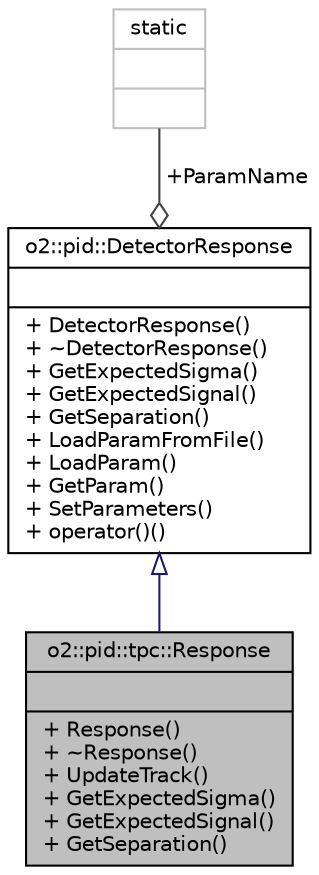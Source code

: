 digraph "o2::pid::tpc::Response"
{
 // INTERACTIVE_SVG=YES
  bgcolor="transparent";
  edge [fontname="Helvetica",fontsize="10",labelfontname="Helvetica",labelfontsize="10"];
  node [fontname="Helvetica",fontsize="10",shape=record];
  Node2 [label="{o2::pid::tpc::Response\n||+ Response()\l+ ~Response()\l+ UpdateTrack()\l+ GetExpectedSigma()\l+ GetExpectedSignal()\l+ GetSeparation()\l}",height=0.2,width=0.4,color="black", fillcolor="grey75", style="filled", fontcolor="black"];
  Node3 -> Node2 [dir="back",color="midnightblue",fontsize="10",style="solid",arrowtail="onormal",fontname="Helvetica"];
  Node3 [label="{o2::pid::DetectorResponse\n||+ DetectorResponse()\l+ ~DetectorResponse()\l+ GetExpectedSigma()\l+ GetExpectedSignal()\l+ GetSeparation()\l+ LoadParamFromFile()\l+ LoadParam()\l+ GetParam()\l+ SetParameters()\l+ operator()()\l}",height=0.2,width=0.4,color="black",URL="$dc/d34/classo2_1_1pid_1_1DetectorResponse.html",tooltip="Class to handle the general detector response. "];
  Node4 -> Node3 [color="grey25",fontsize="10",style="solid",label=" +ParamName" ,arrowhead="odiamond",fontname="Helvetica"];
  Node4 [label="{static\n||}",height=0.2,width=0.4,color="grey75"];
}
